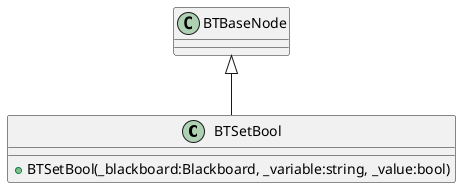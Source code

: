 @startuml
class BTSetBool {
    + BTSetBool(_blackboard:Blackboard, _variable:string, _value:bool)
}
BTBaseNode <|-- BTSetBool
@enduml

